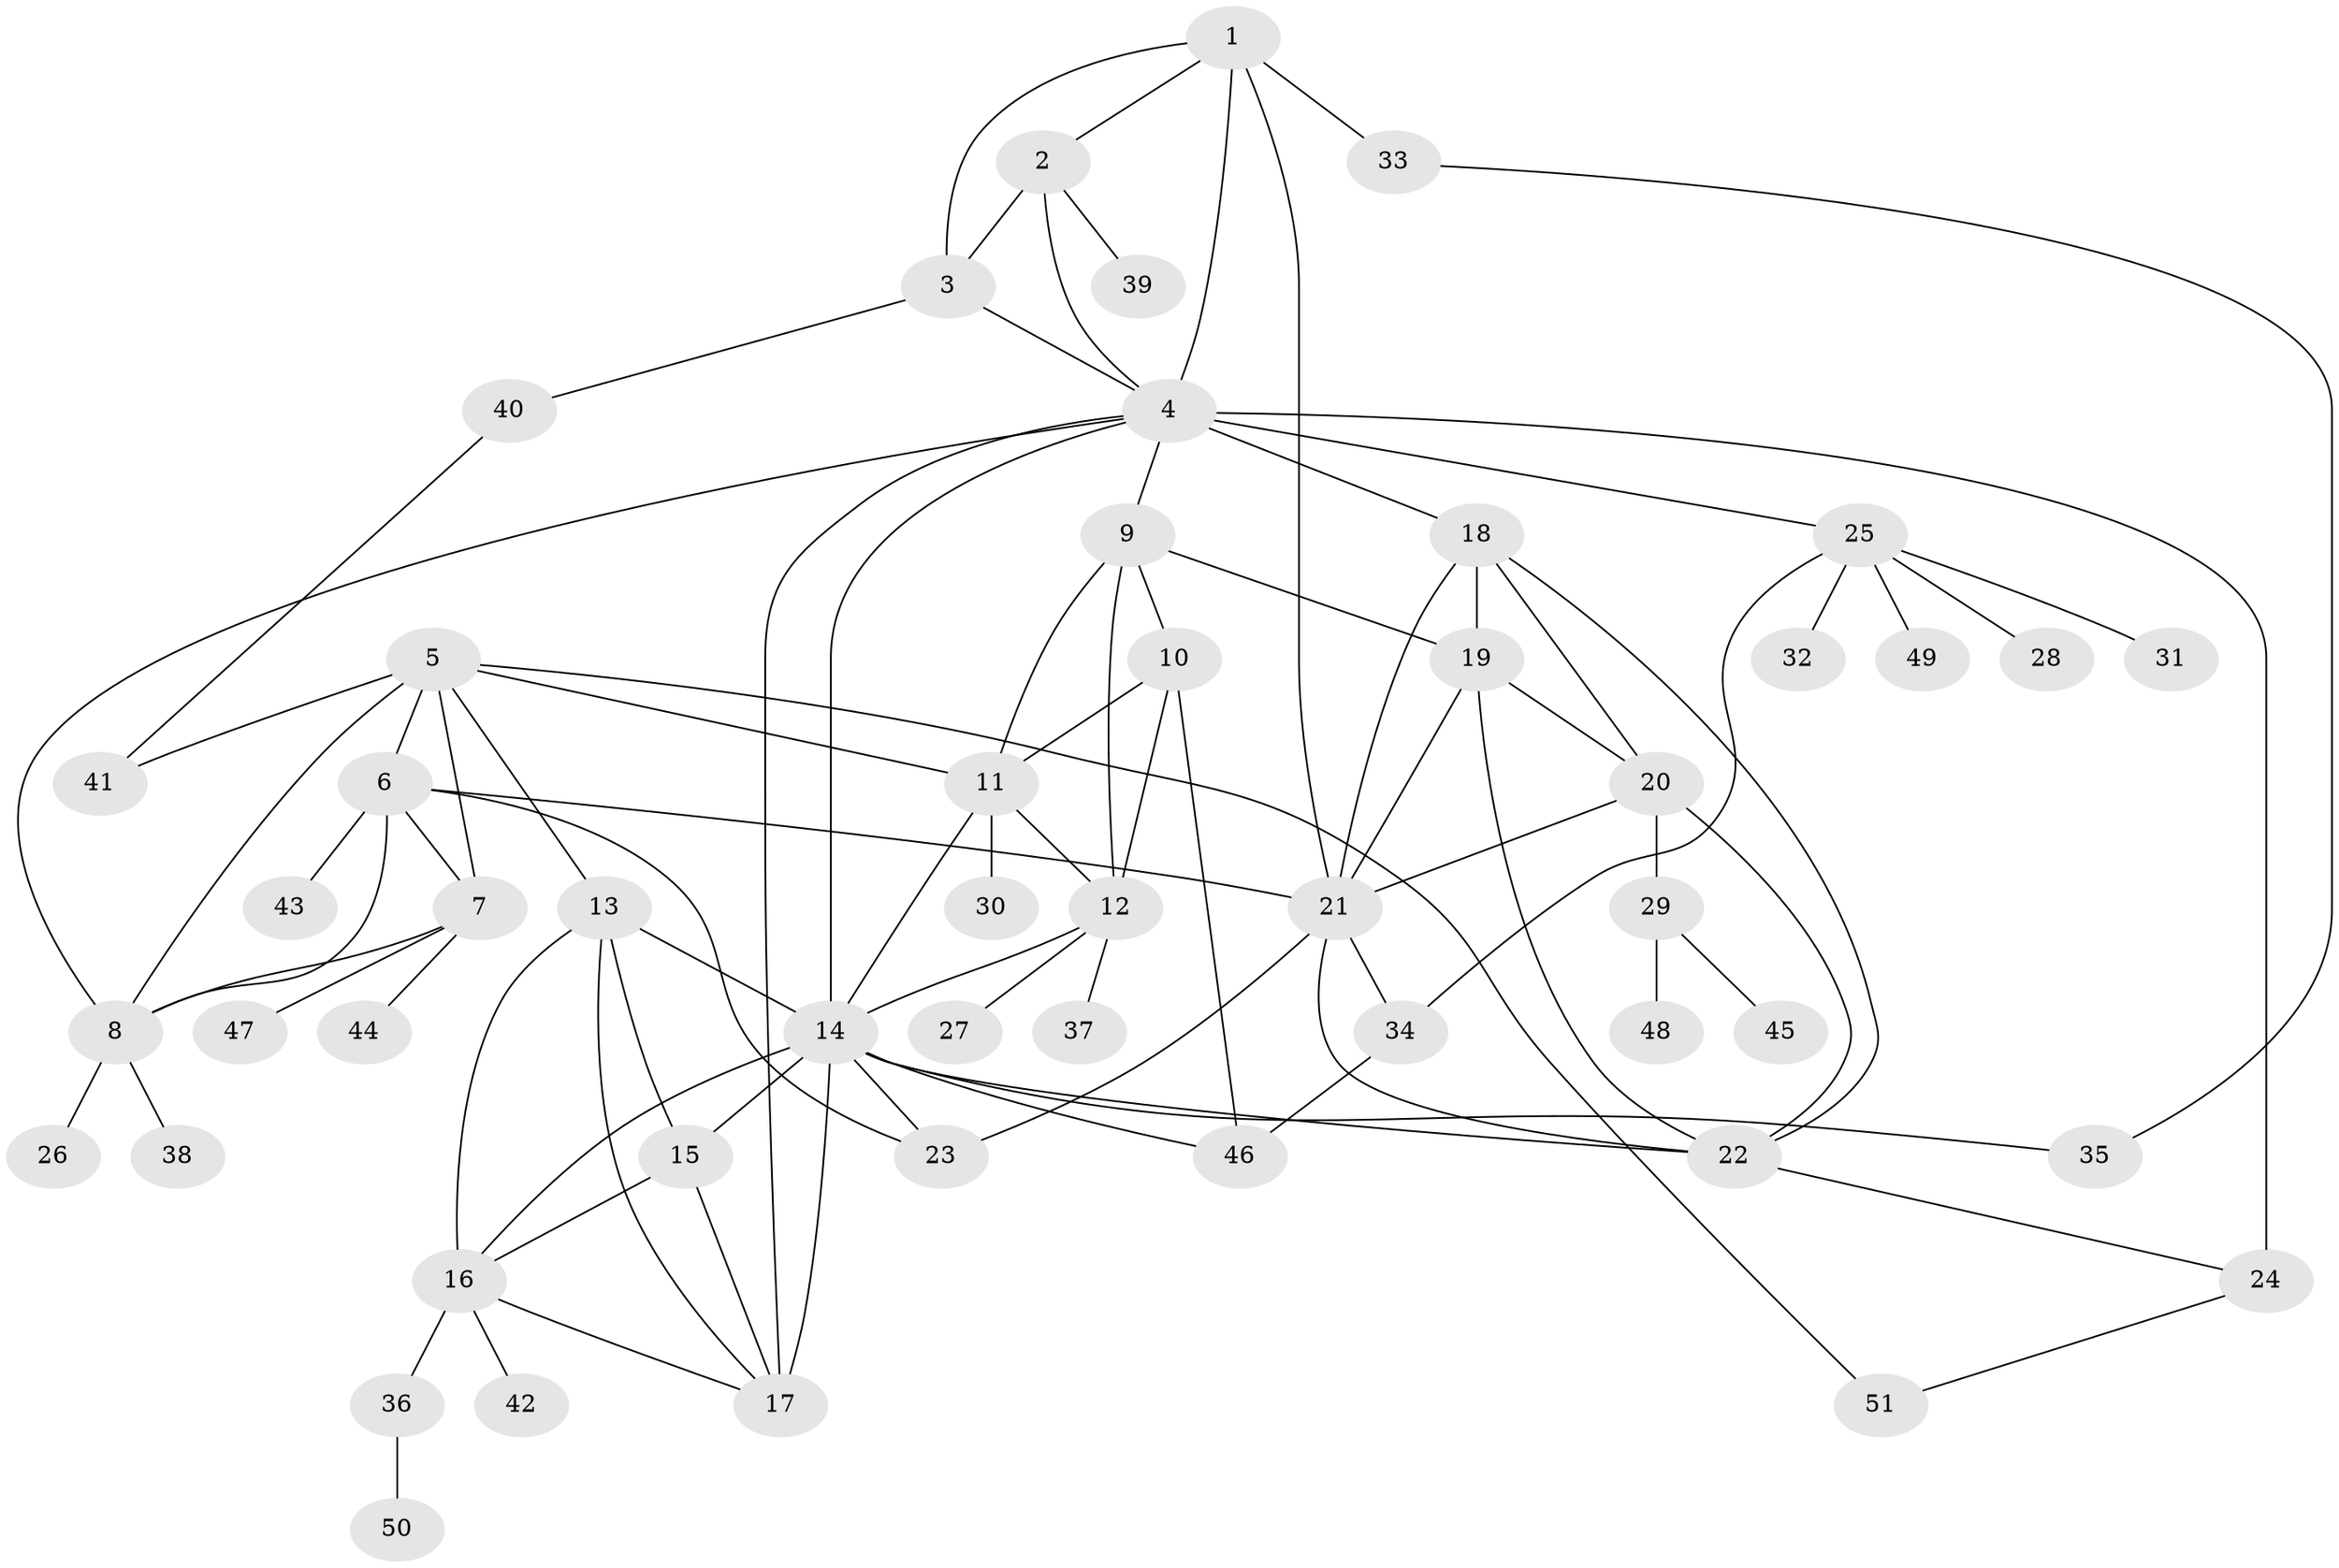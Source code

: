 // original degree distribution, {8: 0.04, 4: 0.06, 6: 0.03, 15: 0.01, 5: 0.03, 7: 0.07, 9: 0.02, 14: 0.01, 11: 0.01, 3: 0.06, 1: 0.52, 2: 0.14}
// Generated by graph-tools (version 1.1) at 2025/37/03/09/25 02:37:29]
// undirected, 51 vertices, 89 edges
graph export_dot {
graph [start="1"]
  node [color=gray90,style=filled];
  1;
  2;
  3;
  4;
  5;
  6;
  7;
  8;
  9;
  10;
  11;
  12;
  13;
  14;
  15;
  16;
  17;
  18;
  19;
  20;
  21;
  22;
  23;
  24;
  25;
  26;
  27;
  28;
  29;
  30;
  31;
  32;
  33;
  34;
  35;
  36;
  37;
  38;
  39;
  40;
  41;
  42;
  43;
  44;
  45;
  46;
  47;
  48;
  49;
  50;
  51;
  1 -- 2 [weight=2.0];
  1 -- 3 [weight=1.0];
  1 -- 4 [weight=1.0];
  1 -- 21 [weight=1.0];
  1 -- 33 [weight=2.0];
  2 -- 3 [weight=2.0];
  2 -- 4 [weight=2.0];
  2 -- 39 [weight=1.0];
  3 -- 4 [weight=1.0];
  3 -- 40 [weight=1.0];
  4 -- 8 [weight=1.0];
  4 -- 9 [weight=1.0];
  4 -- 14 [weight=1.0];
  4 -- 17 [weight=1.0];
  4 -- 18 [weight=1.0];
  4 -- 24 [weight=4.0];
  4 -- 25 [weight=1.0];
  5 -- 6 [weight=2.0];
  5 -- 7 [weight=2.0];
  5 -- 8 [weight=2.0];
  5 -- 11 [weight=1.0];
  5 -- 13 [weight=1.0];
  5 -- 41 [weight=1.0];
  5 -- 51 [weight=1.0];
  6 -- 7 [weight=1.0];
  6 -- 8 [weight=1.0];
  6 -- 21 [weight=1.0];
  6 -- 23 [weight=1.0];
  6 -- 43 [weight=2.0];
  7 -- 8 [weight=1.0];
  7 -- 44 [weight=1.0];
  7 -- 47 [weight=1.0];
  8 -- 26 [weight=1.0];
  8 -- 38 [weight=1.0];
  9 -- 10 [weight=1.0];
  9 -- 11 [weight=2.0];
  9 -- 12 [weight=1.0];
  9 -- 19 [weight=1.0];
  10 -- 11 [weight=4.0];
  10 -- 12 [weight=1.0];
  10 -- 46 [weight=1.0];
  11 -- 12 [weight=2.0];
  11 -- 14 [weight=1.0];
  11 -- 30 [weight=4.0];
  12 -- 14 [weight=1.0];
  12 -- 27 [weight=1.0];
  12 -- 37 [weight=1.0];
  13 -- 14 [weight=1.0];
  13 -- 15 [weight=1.0];
  13 -- 16 [weight=1.0];
  13 -- 17 [weight=1.0];
  14 -- 15 [weight=1.0];
  14 -- 16 [weight=1.0];
  14 -- 17 [weight=3.0];
  14 -- 22 [weight=1.0];
  14 -- 23 [weight=1.0];
  14 -- 35 [weight=1.0];
  14 -- 46 [weight=1.0];
  15 -- 16 [weight=1.0];
  15 -- 17 [weight=1.0];
  16 -- 17 [weight=1.0];
  16 -- 36 [weight=1.0];
  16 -- 42 [weight=1.0];
  18 -- 19 [weight=2.0];
  18 -- 20 [weight=1.0];
  18 -- 21 [weight=1.0];
  18 -- 22 [weight=1.0];
  19 -- 20 [weight=1.0];
  19 -- 21 [weight=1.0];
  19 -- 22 [weight=1.0];
  20 -- 21 [weight=1.0];
  20 -- 22 [weight=1.0];
  20 -- 29 [weight=1.0];
  21 -- 22 [weight=1.0];
  21 -- 23 [weight=1.0];
  21 -- 34 [weight=3.0];
  22 -- 24 [weight=1.0];
  24 -- 51 [weight=1.0];
  25 -- 28 [weight=1.0];
  25 -- 31 [weight=1.0];
  25 -- 32 [weight=1.0];
  25 -- 34 [weight=1.0];
  25 -- 49 [weight=1.0];
  29 -- 45 [weight=1.0];
  29 -- 48 [weight=1.0];
  33 -- 35 [weight=1.0];
  34 -- 46 [weight=1.0];
  36 -- 50 [weight=1.0];
  40 -- 41 [weight=1.0];
}
